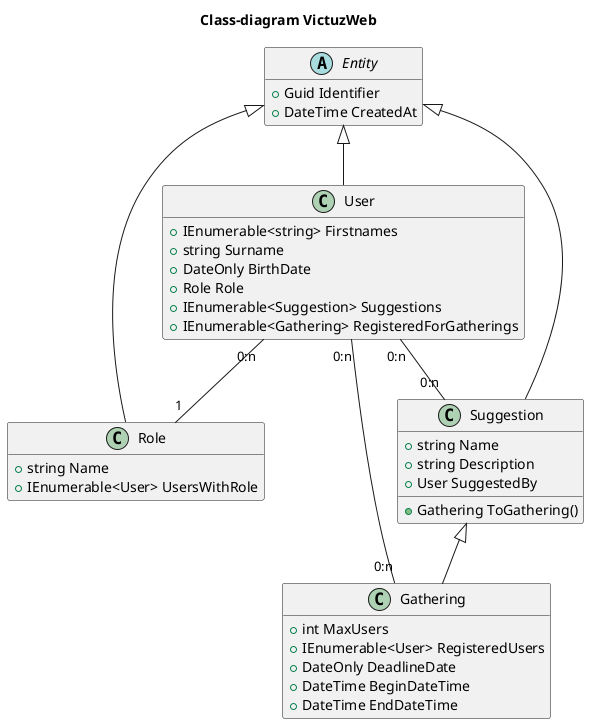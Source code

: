 @startuml class
hide empty members
title Class-diagram VictuzWeb


abstract Entity {
  + Guid Identifier
  + DateTime CreatedAt
}

class User {
  + IEnumerable<string> Firstnames
  + string Surname
  + DateOnly BirthDate
  + Role Role
  + IEnumerable<Suggestion> Suggestions
  + IEnumerable<Gathering> RegisteredForGatherings
}
Entity <|-- User

class Role {
  + string Name
  + IEnumerable<User> UsersWithRole
}
Entity <|-- Role

User "0:n" -- "1" Role

class Suggestion {
  + string Name
  + string Description
  + User SuggestedBy

  + Gathering ToGathering()
}
Entity <|-- Suggestion

User "0:n" -- "0:n" Suggestion

class Gathering {
  + int MaxUsers
  + IEnumerable<User> RegisteredUsers
  + DateOnly DeadlineDate
  + DateTime BeginDateTime
  + DateTime EndDateTime
}
Suggestion <|-- Gathering

User "0:n" -- "0:n" Gathering

@enduml

